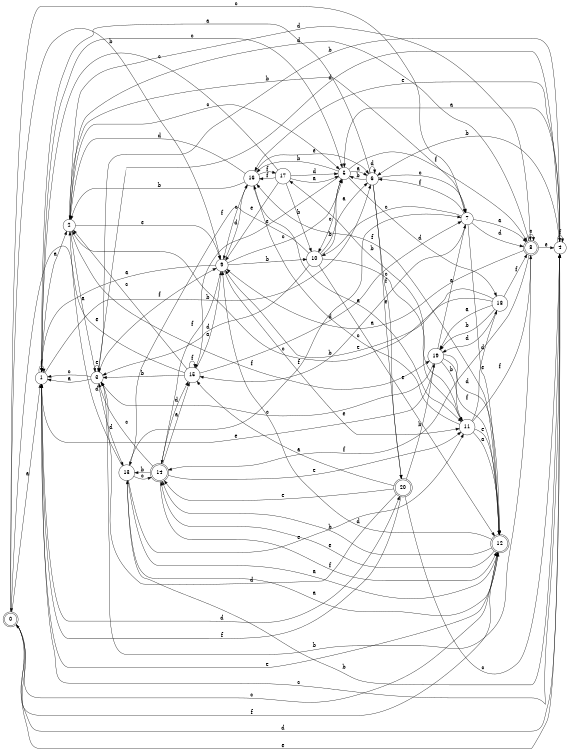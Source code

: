 digraph n17_8 {
__start0 [label="" shape="none"];

rankdir=LR;
size="8,5";

s0 [style="rounded,filled", color="black", fillcolor="white" shape="doublecircle", label="0"];
s1 [style="filled", color="black", fillcolor="white" shape="circle", label="1"];
s2 [style="filled", color="black", fillcolor="white" shape="circle", label="2"];
s3 [style="filled", color="black", fillcolor="white" shape="circle", label="3"];
s4 [style="filled", color="black", fillcolor="white" shape="circle", label="4"];
s5 [style="filled", color="black", fillcolor="white" shape="circle", label="5"];
s6 [style="filled", color="black", fillcolor="white" shape="circle", label="6"];
s7 [style="filled", color="black", fillcolor="white" shape="circle", label="7"];
s8 [style="rounded,filled", color="black", fillcolor="white" shape="doublecircle", label="8"];
s9 [style="filled", color="black", fillcolor="white" shape="circle", label="9"];
s10 [style="filled", color="black", fillcolor="white" shape="circle", label="10"];
s11 [style="filled", color="black", fillcolor="white" shape="circle", label="11"];
s12 [style="rounded,filled", color="black", fillcolor="white" shape="doublecircle", label="12"];
s13 [style="filled", color="black", fillcolor="white" shape="circle", label="13"];
s14 [style="rounded,filled", color="black", fillcolor="white" shape="doublecircle", label="14"];
s15 [style="filled", color="black", fillcolor="white" shape="circle", label="15"];
s16 [style="filled", color="black", fillcolor="white" shape="circle", label="16"];
s17 [style="filled", color="black", fillcolor="white" shape="circle", label="17"];
s18 [style="filled", color="black", fillcolor="white" shape="circle", label="18"];
s19 [style="filled", color="black", fillcolor="white" shape="circle", label="19"];
s20 [style="rounded,filled", color="black", fillcolor="white" shape="doublecircle", label="20"];
s0 -> s1 [label="a"];
s0 -> s9 [label="b"];
s0 -> s7 [label="c"];
s0 -> s4 [label="d"];
s0 -> s4 [label="e"];
s0 -> s12 [label="f"];
s1 -> s2 [label="a"];
s1 -> s6 [label="b"];
s1 -> s5 [label="c"];
s1 -> s20 [label="d"];
s1 -> s12 [label="e"];
s1 -> s1 [label="f"];
s2 -> s3 [label="a"];
s2 -> s7 [label="b"];
s2 -> s5 [label="c"];
s2 -> s8 [label="d"];
s2 -> s9 [label="e"];
s2 -> s19 [label="f"];
s3 -> s1 [label="a"];
s3 -> s4 [label="b"];
s3 -> s1 [label="c"];
s3 -> s13 [label="d"];
s3 -> s3 [label="e"];
s3 -> s9 [label="f"];
s4 -> s5 [label="a"];
s4 -> s6 [label="b"];
s4 -> s1 [label="c"];
s4 -> s3 [label="d"];
s4 -> s16 [label="e"];
s4 -> s4 [label="f"];
s5 -> s6 [label="a"];
s5 -> s16 [label="b"];
s5 -> s10 [label="c"];
s5 -> s18 [label="d"];
s5 -> s15 [label="e"];
s5 -> s8 [label="f"];
s6 -> s1 [label="a"];
s6 -> s5 [label="b"];
s6 -> s7 [label="c"];
s6 -> s6 [label="d"];
s6 -> s20 [label="e"];
s6 -> s20 [label="f"];
s7 -> s8 [label="a"];
s7 -> s15 [label="b"];
s7 -> s10 [label="c"];
s7 -> s8 [label="d"];
s7 -> s12 [label="e"];
s7 -> s6 [label="f"];
s8 -> s9 [label="a"];
s8 -> s3 [label="b"];
s8 -> s8 [label="c"];
s8 -> s2 [label="d"];
s8 -> s4 [label="e"];
s8 -> s14 [label="f"];
s9 -> s1 [label="a"];
s9 -> s10 [label="b"];
s9 -> s5 [label="c"];
s9 -> s16 [label="d"];
s9 -> s11 [label="e"];
s9 -> s14 [label="f"];
s10 -> s6 [label="a"];
s10 -> s5 [label="b"];
s10 -> s11 [label="c"];
s10 -> s3 [label="d"];
s10 -> s12 [label="e"];
s10 -> s13 [label="f"];
s11 -> s12 [label="a"];
s11 -> s17 [label="b"];
s11 -> s16 [label="c"];
s11 -> s18 [label="d"];
s11 -> s12 [label="e"];
s11 -> s8 [label="f"];
s12 -> s13 [label="a"];
s12 -> s14 [label="b"];
s12 -> s0 [label="c"];
s12 -> s9 [label="d"];
s12 -> s14 [label="e"];
s12 -> s16 [label="f"];
s13 -> s12 [label="a"];
s13 -> s4 [label="b"];
s13 -> s14 [label="c"];
s13 -> s2 [label="d"];
s13 -> s11 [label="e"];
s13 -> s7 [label="f"];
s14 -> s15 [label="a"];
s14 -> s13 [label="b"];
s14 -> s3 [label="c"];
s14 -> s15 [label="d"];
s14 -> s11 [label="e"];
s14 -> s12 [label="f"];
s15 -> s9 [label="a"];
s15 -> s3 [label="b"];
s15 -> s2 [label="c"];
s15 -> s7 [label="d"];
s15 -> s0 [label="e"];
s15 -> s15 [label="f"];
s16 -> s11 [label="a"];
s16 -> s2 [label="b"];
s16 -> s9 [label="c"];
s16 -> s2 [label="d"];
s16 -> s6 [label="e"];
s16 -> s17 [label="f"];
s17 -> s5 [label="a"];
s17 -> s10 [label="b"];
s17 -> s1 [label="c"];
s17 -> s5 [label="d"];
s17 -> s9 [label="e"];
s17 -> s16 [label="f"];
s18 -> s19 [label="a"];
s18 -> s19 [label="b"];
s18 -> s2 [label="c"];
s18 -> s19 [label="d"];
s18 -> s9 [label="e"];
s18 -> s8 [label="f"];
s19 -> s7 [label="a"];
s19 -> s11 [label="b"];
s19 -> s3 [label="c"];
s19 -> s12 [label="d"];
s19 -> s1 [label="e"];
s19 -> s12 [label="f"];
s20 -> s15 [label="a"];
s20 -> s19 [label="b"];
s20 -> s4 [label="c"];
s20 -> s3 [label="d"];
s20 -> s14 [label="e"];
s20 -> s1 [label="f"];

}